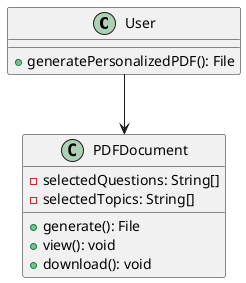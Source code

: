 @startuml
class User {
    +generatePersonalizedPDF(): File
}

class PDFDocument {
    -selectedQuestions: String[]
    -selectedTopics: String[]
    +generate(): File
    +view(): void
    +download(): void
}

User --> PDFDocument
@enduml